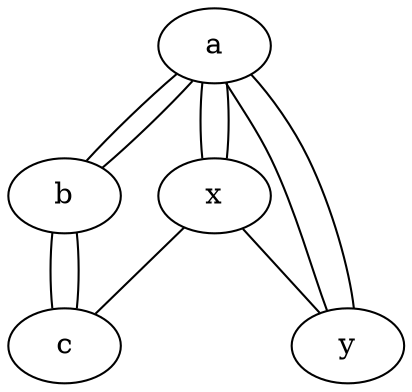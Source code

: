 graph test2 {
       a -- b -- c;
       a -- {x y};
       x -- c [w=10.0];
       a -- b -- c;
       a -- {x y};
       x -- y [w=5.0,len=3];
}

